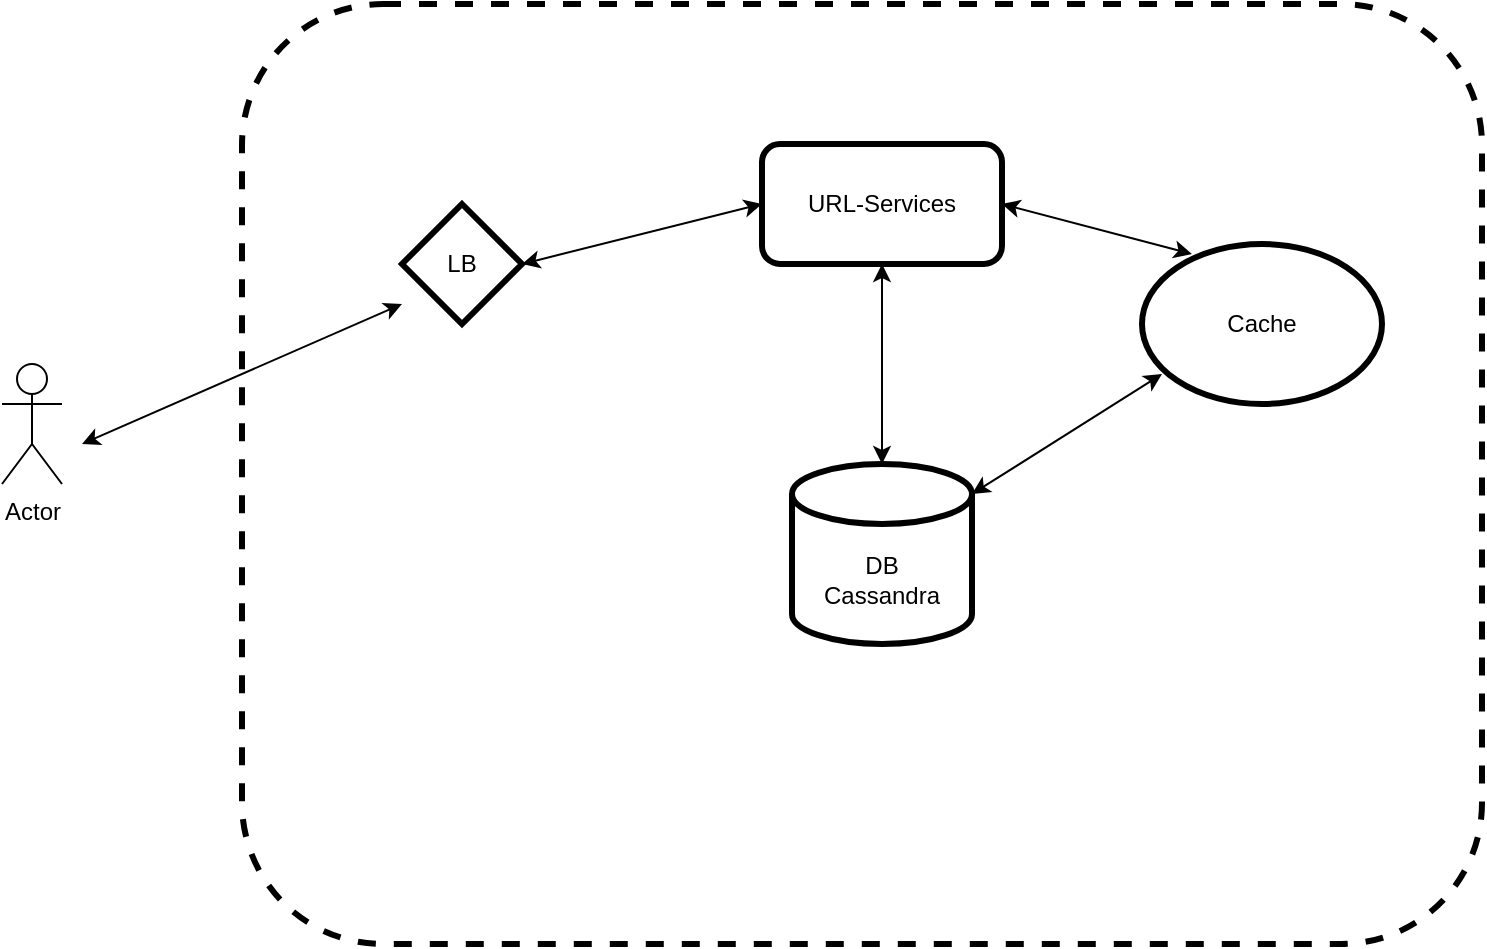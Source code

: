 <mxfile version="16.1.0" type="github"><diagram id="SKqbawi5V1Su36S_XtfD" name="URL_shortening_serive"><mxGraphModel dx="1217" dy="642" grid="1" gridSize="10" guides="1" tooltips="1" connect="1" arrows="1" fold="1" page="1" pageScale="1" pageWidth="850" pageHeight="1100" math="0" shadow="0"><root><mxCell id="0"/><mxCell id="1" parent="0"/><mxCell id="1wSuNUmFgolXfJ33eqd0-1" value="Actor" style="shape=umlActor;verticalLabelPosition=bottom;verticalAlign=top;html=1;outlineConnect=0;" vertex="1" parent="1"><mxGeometry x="60" y="250" width="30" height="60" as="geometry"/></mxCell><mxCell id="1wSuNUmFgolXfJ33eqd0-2" value="" style="rounded=1;whiteSpace=wrap;html=1;dashed=1;strokeWidth=3;" vertex="1" parent="1"><mxGeometry x="180" y="70" width="620" height="470" as="geometry"/></mxCell><mxCell id="1wSuNUmFgolXfJ33eqd0-4" value="URL-Services" style="rounded=1;whiteSpace=wrap;html=1;strokeWidth=3;" vertex="1" parent="1"><mxGeometry x="440" y="140" width="120" height="60" as="geometry"/></mxCell><mxCell id="1wSuNUmFgolXfJ33eqd0-5" value="DB&lt;br&gt;Cassandra" style="shape=cylinder3;whiteSpace=wrap;html=1;boundedLbl=1;backgroundOutline=1;size=15;strokeWidth=3;" vertex="1" parent="1"><mxGeometry x="455" y="300" width="90" height="90" as="geometry"/></mxCell><mxCell id="1wSuNUmFgolXfJ33eqd0-6" value="" style="endArrow=classic;startArrow=classic;html=1;rounded=0;" edge="1" parent="1"><mxGeometry width="50" height="50" relative="1" as="geometry"><mxPoint x="100" y="290" as="sourcePoint"/><mxPoint x="260" y="220" as="targetPoint"/></mxGeometry></mxCell><mxCell id="1wSuNUmFgolXfJ33eqd0-7" value="" style="endArrow=classic;startArrow=classic;html=1;rounded=0;entryX=0.5;entryY=0;entryDx=0;entryDy=0;entryPerimeter=0;exitX=0.5;exitY=1;exitDx=0;exitDy=0;" edge="1" parent="1" source="1wSuNUmFgolXfJ33eqd0-4" target="1wSuNUmFgolXfJ33eqd0-5"><mxGeometry width="50" height="50" relative="1" as="geometry"><mxPoint x="330" y="280" as="sourcePoint"/><mxPoint x="450" y="280" as="targetPoint"/></mxGeometry></mxCell><mxCell id="1wSuNUmFgolXfJ33eqd0-8" value="LB" style="rhombus;whiteSpace=wrap;html=1;strokeWidth=3;" vertex="1" parent="1"><mxGeometry x="260" y="170" width="60" height="60" as="geometry"/></mxCell><mxCell id="1wSuNUmFgolXfJ33eqd0-10" value="" style="endArrow=classic;startArrow=classic;html=1;rounded=0;exitX=0;exitY=0.5;exitDx=0;exitDy=0;entryX=1;entryY=0.5;entryDx=0;entryDy=0;" edge="1" parent="1" source="1wSuNUmFgolXfJ33eqd0-4" target="1wSuNUmFgolXfJ33eqd0-8"><mxGeometry width="50" height="50" relative="1" as="geometry"><mxPoint x="380" y="340" as="sourcePoint"/><mxPoint x="450" y="280" as="targetPoint"/></mxGeometry></mxCell><mxCell id="1wSuNUmFgolXfJ33eqd0-11" value="Cache" style="ellipse;whiteSpace=wrap;html=1;strokeWidth=3;" vertex="1" parent="1"><mxGeometry x="630" y="190" width="120" height="80" as="geometry"/></mxCell><mxCell id="1wSuNUmFgolXfJ33eqd0-12" value="" style="endArrow=classic;startArrow=classic;html=1;rounded=0;entryX=0.208;entryY=0.063;entryDx=0;entryDy=0;entryPerimeter=0;exitX=1;exitY=0.5;exitDx=0;exitDy=0;" edge="1" parent="1" source="1wSuNUmFgolXfJ33eqd0-4" target="1wSuNUmFgolXfJ33eqd0-11"><mxGeometry width="50" height="50" relative="1" as="geometry"><mxPoint x="580" y="200" as="sourcePoint"/><mxPoint x="630" y="150" as="targetPoint"/></mxGeometry></mxCell><mxCell id="1wSuNUmFgolXfJ33eqd0-13" value="" style="endArrow=classic;startArrow=classic;html=1;rounded=0;exitX=1;exitY=0;exitDx=0;exitDy=15;exitPerimeter=0;" edge="1" parent="1" source="1wSuNUmFgolXfJ33eqd0-5"><mxGeometry width="50" height="50" relative="1" as="geometry"><mxPoint x="590" y="305" as="sourcePoint"/><mxPoint x="640" y="255" as="targetPoint"/></mxGeometry></mxCell></root></mxGraphModel></diagram></mxfile>